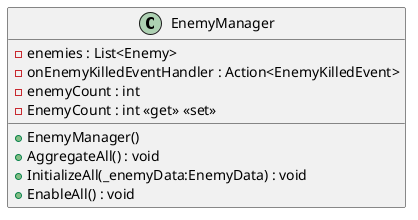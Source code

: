 @startuml
class EnemyManager {
    - enemies : List<Enemy>
    - onEnemyKilledEventHandler : Action<EnemyKilledEvent>
    - enemyCount : int
    - EnemyCount : int <<get>> <<set>>
    + EnemyManager()
    + AggregateAll() : void
    + InitializeAll(_enemyData:EnemyData) : void
    + EnableAll() : void
}
@enduml
